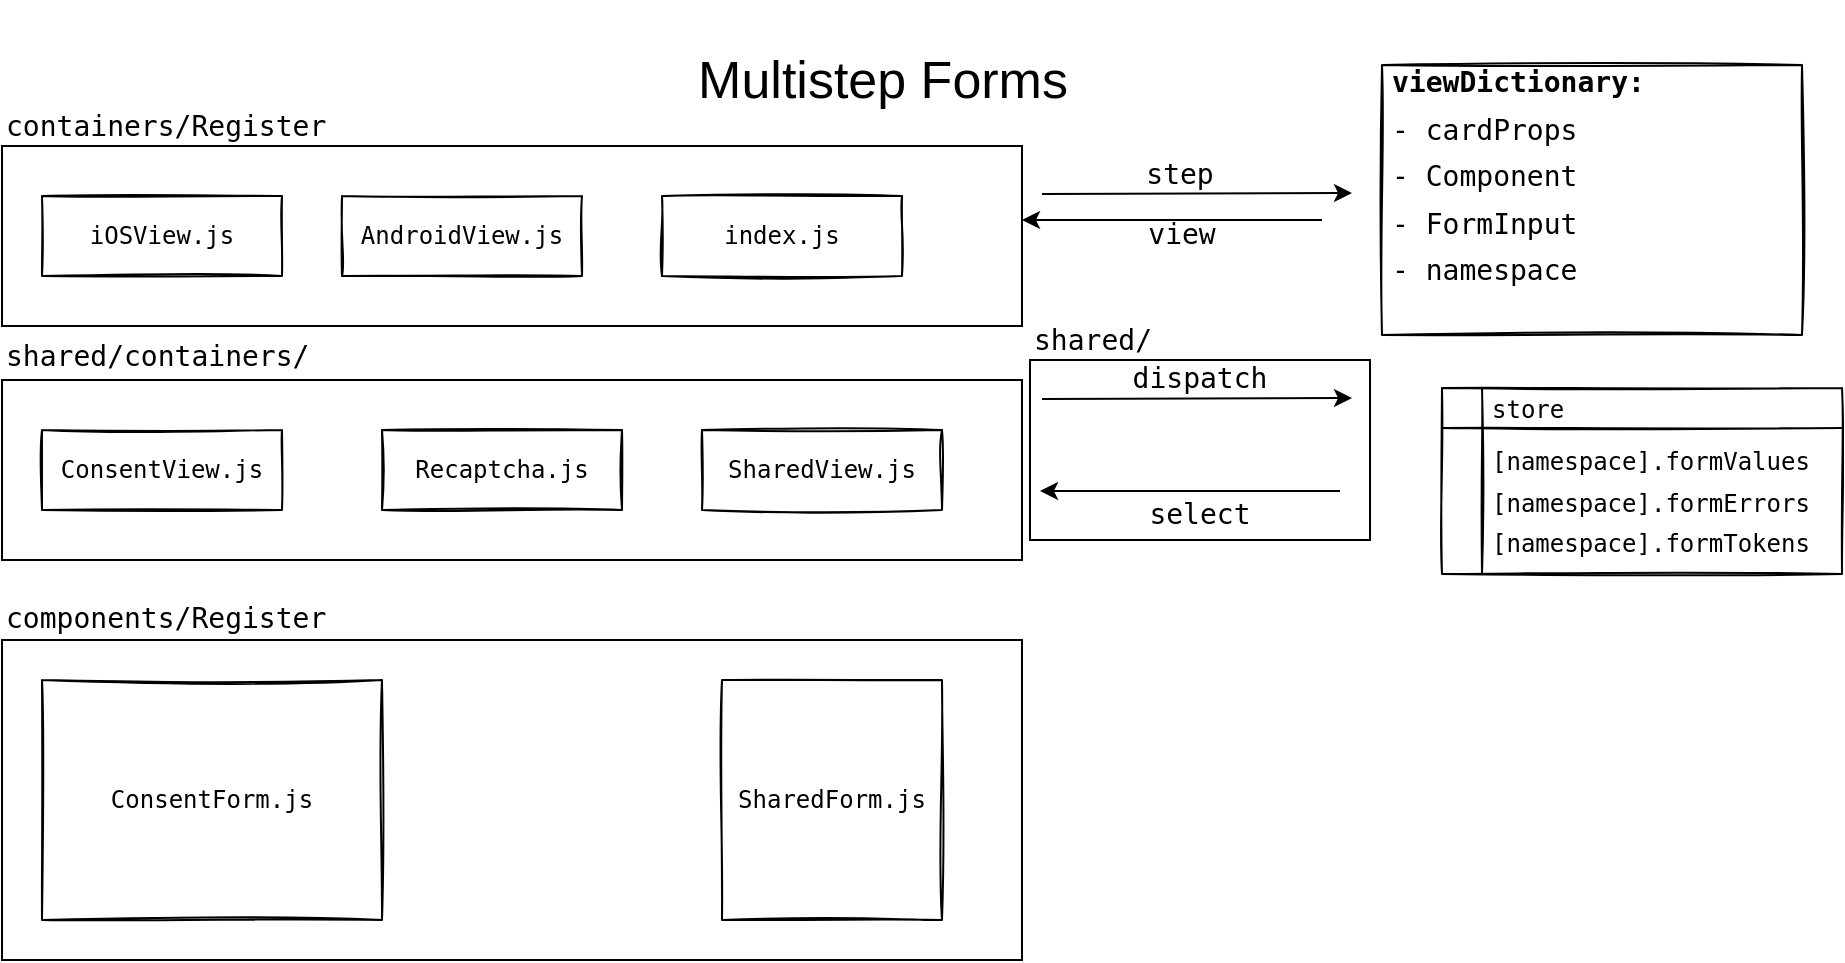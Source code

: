 <mxfile version="14.4.4" type="github">
  <diagram id="EbOrB1GdHPMLg3S_a3iv" name="Page-1">
    <mxGraphModel dx="1274" dy="727" grid="1" gridSize="10" guides="1" tooltips="1" connect="1" arrows="1" fold="1" page="1" pageScale="1" pageWidth="850" pageHeight="1100" math="0" shadow="0">
      <root>
        <mxCell id="0" />
        <mxCell id="1" parent="0" />
        <mxCell id="wdhssXJN7uP56rHwWzrs-9" value="" style="rounded=0;whiteSpace=wrap;html=1;fillColor=none;" vertex="1" parent="1">
          <mxGeometry x="10" y="73" width="510" height="90" as="geometry" />
        </mxCell>
        <mxCell id="wdhssXJN7uP56rHwWzrs-4" value="" style="rounded=0;whiteSpace=wrap;html=1;fillColor=none;" vertex="1" parent="1">
          <mxGeometry x="10" y="320" width="510" height="160" as="geometry" />
        </mxCell>
        <mxCell id="wdhssXJN7uP56rHwWzrs-7" value="" style="rounded=0;whiteSpace=wrap;html=1;fillColor=none;" vertex="1" parent="1">
          <mxGeometry x="524" y="180" width="170" height="90" as="geometry" />
        </mxCell>
        <mxCell id="wdhssXJN7uP56rHwWzrs-1" value="" style="rounded=0;whiteSpace=wrap;html=1;fillColor=none;" vertex="1" parent="1">
          <mxGeometry x="10" y="190" width="510" height="90" as="geometry" />
        </mxCell>
        <mxCell id="wdhd_y6CqxoNRMLdCt1D-2" value="&lt;pre&gt;index.js&lt;/pre&gt;" style="whiteSpace=wrap;html=1;sketch=1;" parent="1" vertex="1">
          <mxGeometry x="340" y="98" width="120" height="40" as="geometry" />
        </mxCell>
        <mxCell id="wdhd_y6CqxoNRMLdCt1D-3" value="&lt;pre&gt;SharedView.js&lt;/pre&gt;" style="whiteSpace=wrap;html=1;sketch=1;" parent="1" vertex="1">
          <mxGeometry x="360" y="215" width="120" height="40" as="geometry" />
        </mxCell>
        <mxCell id="At-aW5_m53lpBGhoe7sm-2" value="Multistep Forms" style="text;html=1;resizable=0;autosize=1;align=center;verticalAlign=middle;points=[];fillColor=none;strokeColor=none;rounded=0;sketch=1;fontSize=26;" parent="1" vertex="1">
          <mxGeometry x="350" y="20" width="200" height="40" as="geometry" />
        </mxCell>
        <mxCell id="At-aW5_m53lpBGhoe7sm-3" value="&lt;pre style=&quot;line-height: 90%&quot;&gt;&lt;font style=&quot;font-size: 14px ; line-height: 70%&quot;&gt;&lt;b&gt;viewDictionary:&lt;br&gt;&lt;/b&gt;&lt;/font&gt;&lt;font style=&quot;font-size: 14px ; line-height: 70%&quot;&gt;- cardProps&lt;br&gt;&lt;/font&gt;&lt;font style=&quot;font-size: 14px ; line-height: 70%&quot;&gt;- Component&lt;br&gt;&lt;/font&gt;&lt;font style=&quot;font-size: 14px ; line-height: 70%&quot;&gt;- FormInput&lt;br&gt;&lt;/font&gt;&lt;font style=&quot;font-size: 14px ; line-height: 70%&quot;&gt;- namespace&lt;/font&gt;&lt;/pre&gt;&lt;font style=&quot;font-size: 14px ; line-height: 70%&quot;&gt;&lt;br&gt;&lt;/font&gt;" style="html=1;sketch=1;fontSize=26;align=left;spacingLeft=3;" parent="1" vertex="1">
          <mxGeometry x="700" y="32.5" width="210" height="135" as="geometry" />
        </mxCell>
        <mxCell id="At-aW5_m53lpBGhoe7sm-5" value="" style="endArrow=classic;html=1;fontSize=26;" parent="1" edge="1">
          <mxGeometry width="50" height="50" relative="1" as="geometry">
            <mxPoint x="670" y="110" as="sourcePoint" />
            <mxPoint x="520" y="110" as="targetPoint" />
          </mxGeometry>
        </mxCell>
        <mxCell id="At-aW5_m53lpBGhoe7sm-6" value="" style="endArrow=classic;html=1;fontSize=26;" parent="1" edge="1">
          <mxGeometry width="50" height="50" relative="1" as="geometry">
            <mxPoint x="530" y="97" as="sourcePoint" />
            <mxPoint x="685" y="96.5" as="targetPoint" />
          </mxGeometry>
        </mxCell>
        <mxCell id="KDlFQosRj72ESvK9w-in-3" value="&lt;pre&gt;ConsentView.js&lt;/pre&gt;" style="whiteSpace=wrap;html=1;sketch=1;" vertex="1" parent="1">
          <mxGeometry x="30" y="215" width="120" height="40" as="geometry" />
        </mxCell>
        <mxCell id="KDlFQosRj72ESvK9w-in-6" value="&lt;pre&gt;ConsentForm.js&lt;/pre&gt;" style="whiteSpace=wrap;html=1;sketch=1;" vertex="1" parent="1">
          <mxGeometry x="30" y="340" width="170" height="120" as="geometry" />
        </mxCell>
        <mxCell id="KDlFQosRj72ESvK9w-in-7" value="&lt;pre&gt;SharedForm.js&lt;/pre&gt;" style="whiteSpace=wrap;html=1;sketch=1;" vertex="1" parent="1">
          <mxGeometry x="370" y="340" width="110" height="120" as="geometry" />
        </mxCell>
        <mxCell id="KDlFQosRj72ESvK9w-in-10" value="" style="endArrow=classic;html=1;fontSize=26;" edge="1" parent="1">
          <mxGeometry width="50" height="50" relative="1" as="geometry">
            <mxPoint x="679" y="245.5" as="sourcePoint" />
            <mxPoint x="529" y="245.5" as="targetPoint" />
          </mxGeometry>
        </mxCell>
        <mxCell id="KDlFQosRj72ESvK9w-in-11" value="" style="endArrow=classic;html=1;fontSize=26;" edge="1" parent="1">
          <mxGeometry width="50" height="50" relative="1" as="geometry">
            <mxPoint x="530" y="199.5" as="sourcePoint" />
            <mxPoint x="685" y="199" as="targetPoint" />
          </mxGeometry>
        </mxCell>
        <mxCell id="KDlFQosRj72ESvK9w-in-13" value="&lt;pre style=&quot;color: rgb(0 , 0 , 0) ; font-size: 26px ; font-style: normal ; font-weight: normal ; letter-spacing: normal ; text-indent: 0px ; text-transform: none ; word-spacing: 0px ; text-decoration: none&quot;&gt;&lt;font style=&quot;font-size: 14px ; line-height: 100%&quot;&gt;view&lt;/font&gt;&lt;/pre&gt;" style="text;whiteSpace=wrap;html=1;verticalAlign=middle;align=center;" vertex="1" parent="1">
          <mxGeometry x="530" y="103" width="140" height="20" as="geometry" />
        </mxCell>
        <mxCell id="KDlFQosRj72ESvK9w-in-14" value="&lt;pre style=&quot;color: rgb(0, 0, 0); font-size: 26px; font-style: normal; font-weight: normal; letter-spacing: normal; text-indent: 0px; text-transform: none; word-spacing: 0px; text-decoration: none;&quot;&gt;&lt;font style=&quot;font-size: 14px ; line-height: 100%&quot;&gt;step&lt;/font&gt;&lt;/pre&gt;" style="text;whiteSpace=wrap;html=1;verticalAlign=middle;align=center;" vertex="1" parent="1">
          <mxGeometry x="529" y="73" width="140" height="20" as="geometry" />
        </mxCell>
        <mxCell id="KDlFQosRj72ESvK9w-in-15" value="&lt;pre style=&quot;color: rgb(0 , 0 , 0) ; font-size: 26px ; font-style: normal ; font-weight: normal ; letter-spacing: normal ; text-indent: 0px ; text-transform: none ; word-spacing: 0px ; text-decoration: none&quot;&gt;&lt;font style=&quot;font-size: 14px ; line-height: 100%&quot;&gt;dispatch&lt;/font&gt;&lt;/pre&gt;" style="text;whiteSpace=wrap;html=1;verticalAlign=middle;align=center;" vertex="1" parent="1">
          <mxGeometry x="540" y="172" width="138" height="26" as="geometry" />
        </mxCell>
        <mxCell id="KDlFQosRj72ESvK9w-in-16" value="&lt;pre style=&quot;color: rgb(0 , 0 , 0) ; font-size: 26px ; font-style: normal ; font-weight: normal ; letter-spacing: normal ; text-indent: 0px ; text-transform: none ; word-spacing: 0px ; text-decoration: none&quot;&gt;&lt;font style=&quot;font-size: 14px ; line-height: 100%&quot;&gt;select&lt;/font&gt;&lt;/pre&gt;" style="text;whiteSpace=wrap;html=1;verticalAlign=middle;align=center;" vertex="1" parent="1">
          <mxGeometry x="539" y="242.5" width="140" height="20" as="geometry" />
        </mxCell>
        <mxCell id="KDlFQosRj72ESvK9w-in-18" value="&lt;p style=&quot;line-height: 107%&quot;&gt;&lt;/p&gt;&lt;pre&gt;store&lt;/pre&gt;&lt;pre&gt;[namespace].formValues&lt;/pre&gt;&lt;pre style=&quot;line-height: 17%&quot;&gt;[namespace].formErrors&lt;/pre&gt;&lt;pre&gt;[namespace].formTokens&lt;/pre&gt;&lt;p&gt;&lt;/p&gt;" style="shape=internalStorage;whiteSpace=wrap;html=1;backgroundOutline=1;sketch=1;align=left;spacingLeft=23;spacingTop=-6;" vertex="1" parent="1">
          <mxGeometry x="730" y="194" width="200" height="93" as="geometry" />
        </mxCell>
        <mxCell id="wdhssXJN7uP56rHwWzrs-2" value="&lt;pre style=&quot;color: rgb(0 , 0 , 0) ; font-style: normal ; font-weight: normal ; letter-spacing: normal ; text-indent: 0px ; text-transform: none ; word-spacing: 0px ; text-decoration: none&quot;&gt;&lt;span style=&quot;font-size: 14px&quot;&gt;shared/containers/&lt;/span&gt;&lt;/pre&gt;" style="text;whiteSpace=wrap;html=1;verticalAlign=middle;align=left;" vertex="1" parent="1">
          <mxGeometry x="10" y="167.5" width="170" height="20" as="geometry" />
        </mxCell>
        <mxCell id="wdhssXJN7uP56rHwWzrs-3" style="edgeStyle=orthogonalEdgeStyle;rounded=0;orthogonalLoop=1;jettySize=auto;html=1;exitX=0.5;exitY=1;exitDx=0;exitDy=0;" edge="1" parent="1" source="KDlFQosRj72ESvK9w-in-16" target="KDlFQosRj72ESvK9w-in-16">
          <mxGeometry relative="1" as="geometry" />
        </mxCell>
        <mxCell id="wdhssXJN7uP56rHwWzrs-5" value="&lt;pre style=&quot;color: rgb(0 , 0 , 0) ; font-style: normal ; font-weight: normal ; letter-spacing: normal ; text-indent: 0px ; text-transform: none ; word-spacing: 0px ; text-decoration: none&quot;&gt;&lt;span style=&quot;font-size: 14px&quot;&gt;components/Register&lt;/span&gt;&lt;/pre&gt;" style="text;whiteSpace=wrap;html=1;verticalAlign=middle;align=left;" vertex="1" parent="1">
          <mxGeometry x="10" y="299" width="170" height="20" as="geometry" />
        </mxCell>
        <mxCell id="wdhssXJN7uP56rHwWzrs-8" value="&lt;pre style=&quot;color: rgb(0 , 0 , 0) ; font-style: normal ; font-weight: normal ; letter-spacing: normal ; text-indent: 0px ; text-transform: none ; word-spacing: 0px ; text-decoration: none&quot;&gt;&lt;span style=&quot;font-size: 14px&quot;&gt;shared/&lt;/span&gt;&lt;/pre&gt;" style="text;whiteSpace=wrap;html=1;verticalAlign=middle;align=left;" vertex="1" parent="1">
          <mxGeometry x="524" y="160" width="170" height="20" as="geometry" />
        </mxCell>
        <mxCell id="wdhssXJN7uP56rHwWzrs-10" value="&lt;pre style=&quot;color: rgb(0 , 0 , 0) ; font-style: normal ; font-weight: normal ; letter-spacing: normal ; text-indent: 0px ; text-transform: none ; word-spacing: 0px ; text-decoration: none&quot;&gt;&lt;span style=&quot;font-size: 14px&quot;&gt;containers/Register&lt;/span&gt;&lt;/pre&gt;" style="text;whiteSpace=wrap;html=1;verticalAlign=middle;align=left;" vertex="1" parent="1">
          <mxGeometry x="10" y="53" width="170" height="20" as="geometry" />
        </mxCell>
        <mxCell id="wdhssXJN7uP56rHwWzrs-11" value="&lt;pre&gt;Recaptcha.js&lt;/pre&gt;" style="whiteSpace=wrap;html=1;sketch=1;" vertex="1" parent="1">
          <mxGeometry x="200" y="215" width="120" height="40" as="geometry" />
        </mxCell>
        <mxCell id="wdhssXJN7uP56rHwWzrs-12" value="&lt;pre&gt;iOSView.js&lt;/pre&gt;" style="whiteSpace=wrap;html=1;sketch=1;" vertex="1" parent="1">
          <mxGeometry x="30" y="98" width="120" height="40" as="geometry" />
        </mxCell>
        <mxCell id="wdhssXJN7uP56rHwWzrs-13" value="&lt;pre&gt;AndroidView.js&lt;/pre&gt;" style="whiteSpace=wrap;html=1;sketch=1;" vertex="1" parent="1">
          <mxGeometry x="180" y="98" width="120" height="40" as="geometry" />
        </mxCell>
      </root>
    </mxGraphModel>
  </diagram>
</mxfile>
